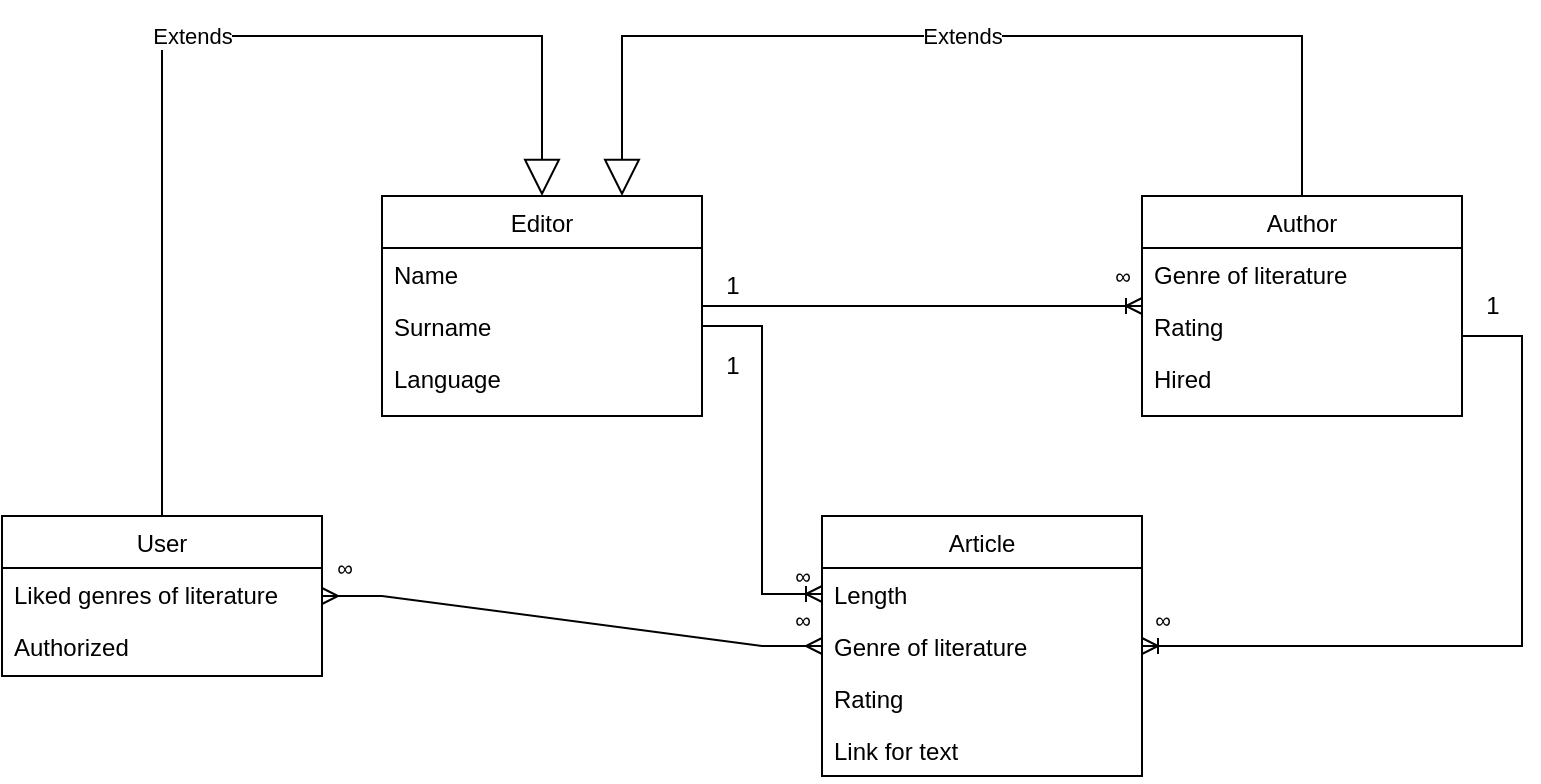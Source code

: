 <mxfile version="20.5.3" type="device"><diagram id="C5RBs43oDa-KdzZeNtuy" name="Page-1"><mxGraphModel dx="1278" dy="521" grid="1" gridSize="10" guides="1" tooltips="1" connect="1" arrows="1" fold="1" page="1" pageScale="1" pageWidth="827" pageHeight="1169" math="0" shadow="0"><root><mxCell id="WIyWlLk6GJQsqaUBKTNV-0"/><mxCell id="WIyWlLk6GJQsqaUBKTNV-1" parent="WIyWlLk6GJQsqaUBKTNV-0"/><mxCell id="qb3lutySdgaFrNT6FZaZ-0" value="Editor" style="swimlane;fontStyle=0;align=center;verticalAlign=top;childLayout=stackLayout;horizontal=1;startSize=26;horizontalStack=0;resizeParent=1;resizeLast=0;collapsible=1;marginBottom=0;rounded=0;shadow=0;strokeWidth=1;" parent="WIyWlLk6GJQsqaUBKTNV-1" vertex="1"><mxGeometry x="320" y="120" width="160" height="110" as="geometry"><mxRectangle x="130" y="380" width="160" height="26" as="alternateBounds"/></mxGeometry></mxCell><mxCell id="EYkjI35K3hIm4o1GYQ4n-6" value="Name" style="text;align=left;verticalAlign=top;spacingLeft=4;spacingRight=4;overflow=hidden;rotatable=0;points=[[0,0.5],[1,0.5]];portConstraint=eastwest;rounded=0;shadow=0;html=0;" parent="qb3lutySdgaFrNT6FZaZ-0" vertex="1"><mxGeometry y="26" width="160" height="26" as="geometry"/></mxCell><mxCell id="EYkjI35K3hIm4o1GYQ4n-7" value="Surname" style="text;align=left;verticalAlign=top;spacingLeft=4;spacingRight=4;overflow=hidden;rotatable=0;points=[[0,0.5],[1,0.5]];portConstraint=eastwest;rounded=0;shadow=0;html=0;" parent="qb3lutySdgaFrNT6FZaZ-0" vertex="1"><mxGeometry y="52" width="160" height="26" as="geometry"/></mxCell><mxCell id="EYkjI35K3hIm4o1GYQ4n-43" value="Language" style="text;align=left;verticalAlign=top;spacingLeft=4;spacingRight=4;overflow=hidden;rotatable=0;points=[[0,0.5],[1,0.5]];portConstraint=eastwest;rounded=0;shadow=0;html=0;" parent="qb3lutySdgaFrNT6FZaZ-0" vertex="1"><mxGeometry y="78" width="160" height="26" as="geometry"/></mxCell><mxCell id="QM9Ua9gVppjmUnO5SX5U-0" value="Author" style="swimlane;fontStyle=0;align=center;verticalAlign=top;childLayout=stackLayout;horizontal=1;startSize=26;horizontalStack=0;resizeParent=1;resizeLast=0;collapsible=1;marginBottom=0;rounded=0;shadow=0;strokeWidth=1;" parent="WIyWlLk6GJQsqaUBKTNV-1" vertex="1"><mxGeometry x="700" y="120" width="160" height="110" as="geometry"><mxRectangle x="130" y="380" width="160" height="26" as="alternateBounds"/></mxGeometry></mxCell><mxCell id="EYkjI35K3hIm4o1GYQ4n-38" value="Genre of literature&#10;" style="text;align=left;verticalAlign=top;spacingLeft=4;spacingRight=4;overflow=hidden;rotatable=0;points=[[0,0.5],[1,0.5]];portConstraint=eastwest;rounded=0;shadow=0;html=0;" parent="QM9Ua9gVppjmUnO5SX5U-0" vertex="1"><mxGeometry y="26" width="160" height="26" as="geometry"/></mxCell><mxCell id="EYkjI35K3hIm4o1GYQ4n-44" value="Rating" style="text;align=left;verticalAlign=top;spacingLeft=4;spacingRight=4;overflow=hidden;rotatable=0;points=[[0,0.5],[1,0.5]];portConstraint=eastwest;rounded=0;shadow=0;html=0;" parent="QM9Ua9gVppjmUnO5SX5U-0" vertex="1"><mxGeometry y="52" width="160" height="26" as="geometry"/></mxCell><mxCell id="EYkjI35K3hIm4o1GYQ4n-45" value="Hired&#10;" style="text;align=left;verticalAlign=top;spacingLeft=4;spacingRight=4;overflow=hidden;rotatable=0;points=[[0,0.5],[1,0.5]];portConstraint=eastwest;rounded=0;shadow=0;html=0;" parent="QM9Ua9gVppjmUnO5SX5U-0" vertex="1"><mxGeometry y="78" width="160" height="26" as="geometry"/></mxCell><mxCell id="EYkjI35K3hIm4o1GYQ4n-10" value="User" style="swimlane;fontStyle=0;align=center;verticalAlign=top;childLayout=stackLayout;horizontal=1;startSize=26;horizontalStack=0;resizeParent=1;resizeLast=0;collapsible=1;marginBottom=0;rounded=0;shadow=0;strokeWidth=1;" parent="WIyWlLk6GJQsqaUBKTNV-1" vertex="1"><mxGeometry x="130" y="280" width="160" height="80" as="geometry"><mxRectangle x="130" y="380" width="160" height="26" as="alternateBounds"/></mxGeometry></mxCell><mxCell id="EYkjI35K3hIm4o1GYQ4n-42" value="Liked genres of literature&#10;" style="text;align=left;verticalAlign=top;spacingLeft=4;spacingRight=4;overflow=hidden;rotatable=0;points=[[0,0.5],[1,0.5]];portConstraint=eastwest;rounded=0;shadow=0;html=0;" parent="EYkjI35K3hIm4o1GYQ4n-10" vertex="1"><mxGeometry y="26" width="160" height="26" as="geometry"/></mxCell><mxCell id="EYkjI35K3hIm4o1GYQ4n-46" value="Authorized" style="text;align=left;verticalAlign=top;spacingLeft=4;spacingRight=4;overflow=hidden;rotatable=0;points=[[0,0.5],[1,0.5]];portConstraint=eastwest;rounded=0;shadow=0;html=0;" parent="EYkjI35K3hIm4o1GYQ4n-10" vertex="1"><mxGeometry y="52" width="160" height="26" as="geometry"/></mxCell><mxCell id="EYkjI35K3hIm4o1GYQ4n-19" value="Article&#10;" style="swimlane;fontStyle=0;align=center;verticalAlign=top;childLayout=stackLayout;horizontal=1;startSize=26;horizontalStack=0;resizeParent=1;resizeLast=0;collapsible=1;marginBottom=0;rounded=0;shadow=0;strokeWidth=1;" parent="WIyWlLk6GJQsqaUBKTNV-1" vertex="1"><mxGeometry x="540" y="280" width="160" height="130" as="geometry"><mxRectangle x="130" y="380" width="160" height="26" as="alternateBounds"/></mxGeometry></mxCell><mxCell id="EYkjI35K3hIm4o1GYQ4n-24" value="Length&#10;" style="text;align=left;verticalAlign=top;spacingLeft=4;spacingRight=4;overflow=hidden;rotatable=0;points=[[0,0.5],[1,0.5]];portConstraint=eastwest;rounded=0;shadow=0;html=0;" parent="EYkjI35K3hIm4o1GYQ4n-19" vertex="1"><mxGeometry y="26" width="160" height="26" as="geometry"/></mxCell><mxCell id="EYkjI35K3hIm4o1GYQ4n-39" value="Genre of literature&#10;" style="text;align=left;verticalAlign=top;spacingLeft=4;spacingRight=4;overflow=hidden;rotatable=0;points=[[0,0.5],[1,0.5]];portConstraint=eastwest;rounded=0;shadow=0;html=0;" parent="EYkjI35K3hIm4o1GYQ4n-19" vertex="1"><mxGeometry y="52" width="160" height="26" as="geometry"/></mxCell><mxCell id="EYkjI35K3hIm4o1GYQ4n-40" value="Rating" style="text;align=left;verticalAlign=top;spacingLeft=4;spacingRight=4;overflow=hidden;rotatable=0;points=[[0,0.5],[1,0.5]];portConstraint=eastwest;rounded=0;shadow=0;html=0;" parent="EYkjI35K3hIm4o1GYQ4n-19" vertex="1"><mxGeometry y="78" width="160" height="26" as="geometry"/></mxCell><mxCell id="EYkjI35K3hIm4o1GYQ4n-41" value="Link for text" style="text;align=left;verticalAlign=top;spacingLeft=4;spacingRight=4;overflow=hidden;rotatable=0;points=[[0,0.5],[1,0.5]];portConstraint=eastwest;rounded=0;shadow=0;html=0;" parent="EYkjI35K3hIm4o1GYQ4n-19" vertex="1"><mxGeometry y="104" width="160" height="26" as="geometry"/></mxCell><mxCell id="EYkjI35K3hIm4o1GYQ4n-25" value="" style="edgeStyle=entityRelationEdgeStyle;fontSize=12;html=1;endArrow=ERmany;startArrow=ERmany;rounded=0;exitX=1;exitY=0.5;exitDx=0;exitDy=0;entryX=0;entryY=0.5;entryDx=0;entryDy=0;" parent="WIyWlLk6GJQsqaUBKTNV-1" source="EYkjI35K3hIm4o1GYQ4n-10" target="EYkjI35K3hIm4o1GYQ4n-19" edge="1"><mxGeometry width="100" height="100" relative="1" as="geometry"><mxPoint x="450" y="350" as="sourcePoint"/><mxPoint x="550" y="250" as="targetPoint"/></mxGeometry></mxCell><mxCell id="EYkjI35K3hIm4o1GYQ4n-47" value="&lt;div&gt;∞&lt;/div&gt;" style="edgeLabel;html=1;align=center;verticalAlign=middle;resizable=0;points=[];" parent="EYkjI35K3hIm4o1GYQ4n-25" vertex="1" connectable="0"><mxGeometry x="-0.719" relative="1" as="geometry"><mxPoint x="-25" y="-15" as="offset"/></mxGeometry></mxCell><mxCell id="EYkjI35K3hIm4o1GYQ4n-49" value="&lt;div&gt;∞&lt;/div&gt;" style="edgeLabel;html=1;align=center;verticalAlign=middle;resizable=0;points=[];" parent="EYkjI35K3hIm4o1GYQ4n-25" vertex="1" connectable="0"><mxGeometry x="-0.719" relative="1" as="geometry"><mxPoint x="204" y="11" as="offset"/></mxGeometry></mxCell><mxCell id="EYkjI35K3hIm4o1GYQ4n-50" value="&lt;div&gt;∞&lt;/div&gt;" style="edgeLabel;html=1;align=center;verticalAlign=middle;resizable=0;points=[];" parent="EYkjI35K3hIm4o1GYQ4n-25" vertex="1" connectable="0"><mxGeometry x="-0.719" relative="1" as="geometry"><mxPoint x="204" y="-11" as="offset"/></mxGeometry></mxCell><mxCell id="EYkjI35K3hIm4o1GYQ4n-52" value="&lt;div&gt;∞&lt;/div&gt;" style="edgeLabel;html=1;align=center;verticalAlign=middle;resizable=0;points=[];" parent="EYkjI35K3hIm4o1GYQ4n-25" vertex="1" connectable="0"><mxGeometry x="-0.719" relative="1" as="geometry"><mxPoint x="384" y="11" as="offset"/></mxGeometry></mxCell><mxCell id="EYkjI35K3hIm4o1GYQ4n-53" value="&lt;div&gt;∞&lt;/div&gt;" style="edgeLabel;html=1;align=center;verticalAlign=middle;resizable=0;points=[];" parent="EYkjI35K3hIm4o1GYQ4n-25" vertex="1" connectable="0"><mxGeometry x="-0.719" relative="1" as="geometry"><mxPoint x="364" y="-161" as="offset"/></mxGeometry></mxCell><mxCell id="EYkjI35K3hIm4o1GYQ4n-26" value="Extends" style="endArrow=block;endSize=16;endFill=0;html=1;rounded=0;exitX=0.5;exitY=0;exitDx=0;exitDy=0;entryX=0.5;entryY=0;entryDx=0;entryDy=0;" parent="WIyWlLk6GJQsqaUBKTNV-1" source="EYkjI35K3hIm4o1GYQ4n-10" target="qb3lutySdgaFrNT6FZaZ-0" edge="1"><mxGeometry width="160" relative="1" as="geometry"><mxPoint x="420" y="300" as="sourcePoint"/><mxPoint x="540" y="30" as="targetPoint"/><Array as="points"><mxPoint x="210" y="40"/><mxPoint x="400" y="40"/></Array></mxGeometry></mxCell><mxCell id="EYkjI35K3hIm4o1GYQ4n-27" value="Extends" style="endArrow=block;endSize=16;endFill=0;html=1;rounded=0;exitX=0.5;exitY=0;exitDx=0;exitDy=0;entryX=0.75;entryY=0;entryDx=0;entryDy=0;" parent="WIyWlLk6GJQsqaUBKTNV-1" source="QM9Ua9gVppjmUnO5SX5U-0" target="qb3lutySdgaFrNT6FZaZ-0" edge="1"><mxGeometry width="160" relative="1" as="geometry"><mxPoint x="220" y="240" as="sourcePoint"/><mxPoint x="410" y="130" as="targetPoint"/><Array as="points"><mxPoint x="780" y="40"/><mxPoint x="440" y="40"/></Array></mxGeometry></mxCell><mxCell id="EYkjI35K3hIm4o1GYQ4n-28" value="" style="edgeStyle=entityRelationEdgeStyle;fontSize=12;html=1;endArrow=ERoneToMany;rounded=0;entryX=0;entryY=0.5;entryDx=0;entryDy=0;" parent="WIyWlLk6GJQsqaUBKTNV-1" target="QM9Ua9gVppjmUnO5SX5U-0" edge="1"><mxGeometry width="100" height="100" relative="1" as="geometry"><mxPoint x="480" y="175" as="sourcePoint"/><mxPoint x="550" y="250" as="targetPoint"/></mxGeometry></mxCell><mxCell id="EYkjI35K3hIm4o1GYQ4n-29" value="" style="edgeStyle=entityRelationEdgeStyle;fontSize=12;html=1;endArrow=ERoneToMany;rounded=0;entryX=0;entryY=0.5;entryDx=0;entryDy=0;exitX=1;exitY=0.5;exitDx=0;exitDy=0;" parent="WIyWlLk6GJQsqaUBKTNV-1" source="EYkjI35K3hIm4o1GYQ4n-7" target="EYkjI35K3hIm4o1GYQ4n-24" edge="1"><mxGeometry width="100" height="100" relative="1" as="geometry"><mxPoint x="490" y="185" as="sourcePoint"/><mxPoint x="710" y="185" as="targetPoint"/></mxGeometry></mxCell><mxCell id="EYkjI35K3hIm4o1GYQ4n-37" value="" style="edgeStyle=entityRelationEdgeStyle;fontSize=12;html=1;endArrow=ERoneToMany;rounded=0;entryX=1;entryY=0.5;entryDx=0;entryDy=0;" parent="WIyWlLk6GJQsqaUBKTNV-1" target="EYkjI35K3hIm4o1GYQ4n-19" edge="1"><mxGeometry width="100" height="100" relative="1" as="geometry"><mxPoint x="860" y="190" as="sourcePoint"/><mxPoint x="710" y="345" as="targetPoint"/></mxGeometry></mxCell><mxCell id="EYkjI35K3hIm4o1GYQ4n-48" value="1" style="text;html=1;align=center;verticalAlign=middle;resizable=0;points=[];autosize=1;strokeColor=none;fillColor=none;" parent="WIyWlLk6GJQsqaUBKTNV-1" vertex="1"><mxGeometry x="480" y="190" width="30" height="30" as="geometry"/></mxCell><mxCell id="EYkjI35K3hIm4o1GYQ4n-51" value="1" style="text;html=1;align=center;verticalAlign=middle;resizable=0;points=[];autosize=1;strokeColor=none;fillColor=none;" parent="WIyWlLk6GJQsqaUBKTNV-1" vertex="1"><mxGeometry x="480" y="150" width="30" height="30" as="geometry"/></mxCell><mxCell id="EYkjI35K3hIm4o1GYQ4n-54" value="1" style="text;html=1;align=center;verticalAlign=middle;resizable=0;points=[];autosize=1;strokeColor=none;fillColor=none;" parent="WIyWlLk6GJQsqaUBKTNV-1" vertex="1"><mxGeometry x="860" y="160" width="30" height="30" as="geometry"/></mxCell></root></mxGraphModel></diagram></mxfile>